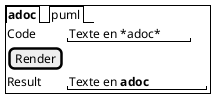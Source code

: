 @startuml
salt
{+
{/ <b>adoc | puml }
{
	Code | "Texte en *adoc*"
	[Render]
	Result| "Texte en **adoc**" 
}
}
@enduml